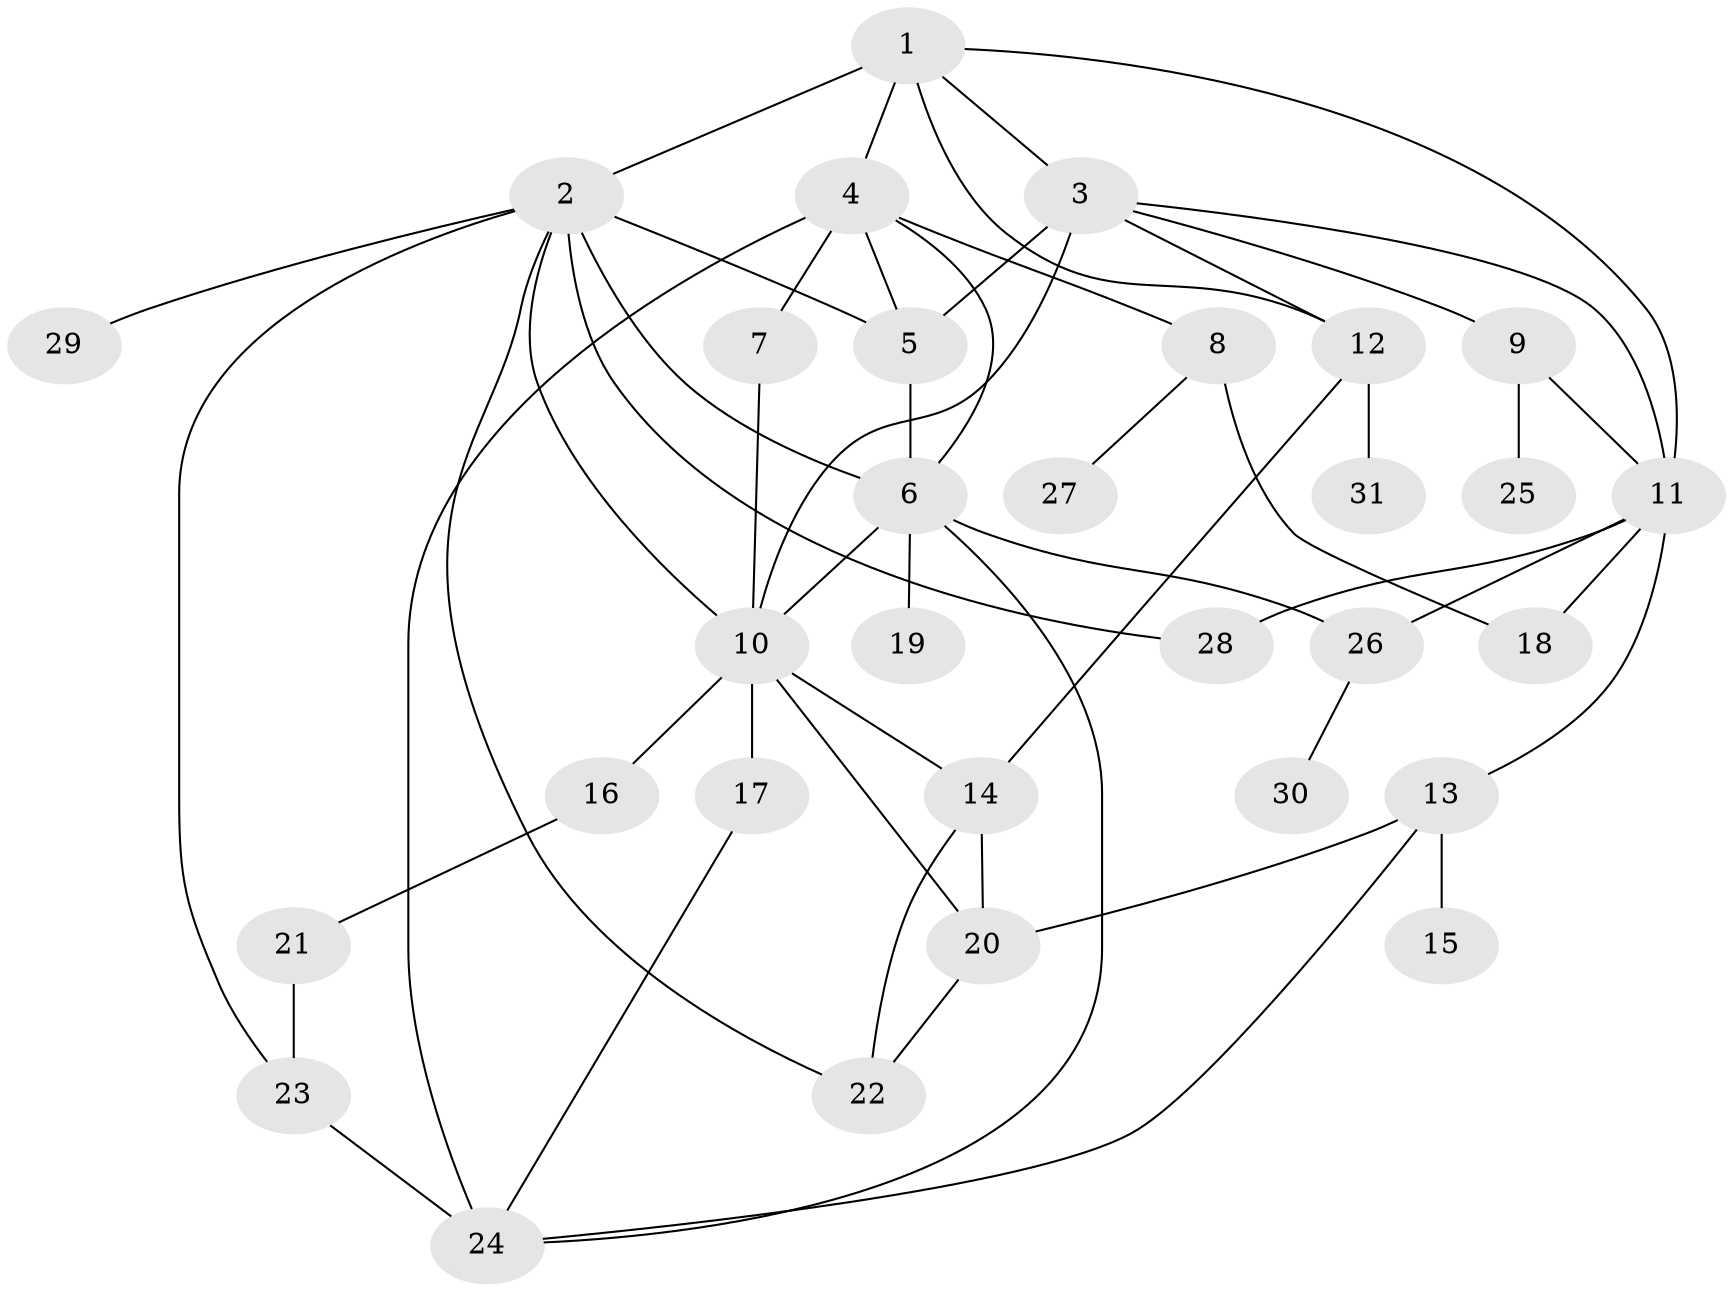 // original degree distribution, {7: 0.06451612903225806, 6: 0.04838709677419355, 5: 0.04838709677419355, 4: 0.11290322580645161, 2: 0.2903225806451613, 3: 0.22580645161290322, 1: 0.20967741935483872}
// Generated by graph-tools (version 1.1) at 2025/34/03/09/25 02:34:33]
// undirected, 31 vertices, 53 edges
graph export_dot {
graph [start="1"]
  node [color=gray90,style=filled];
  1;
  2;
  3;
  4;
  5;
  6;
  7;
  8;
  9;
  10;
  11;
  12;
  13;
  14;
  15;
  16;
  17;
  18;
  19;
  20;
  21;
  22;
  23;
  24;
  25;
  26;
  27;
  28;
  29;
  30;
  31;
  1 -- 2 [weight=1.0];
  1 -- 3 [weight=1.0];
  1 -- 4 [weight=2.0];
  1 -- 11 [weight=1.0];
  1 -- 12 [weight=1.0];
  2 -- 5 [weight=1.0];
  2 -- 6 [weight=1.0];
  2 -- 10 [weight=1.0];
  2 -- 22 [weight=1.0];
  2 -- 23 [weight=1.0];
  2 -- 28 [weight=2.0];
  2 -- 29 [weight=1.0];
  3 -- 5 [weight=2.0];
  3 -- 9 [weight=1.0];
  3 -- 10 [weight=1.0];
  3 -- 11 [weight=1.0];
  3 -- 12 [weight=1.0];
  4 -- 5 [weight=1.0];
  4 -- 6 [weight=1.0];
  4 -- 7 [weight=3.0];
  4 -- 8 [weight=1.0];
  4 -- 24 [weight=1.0];
  5 -- 6 [weight=1.0];
  6 -- 10 [weight=1.0];
  6 -- 19 [weight=1.0];
  6 -- 24 [weight=1.0];
  6 -- 26 [weight=1.0];
  7 -- 10 [weight=1.0];
  8 -- 18 [weight=1.0];
  8 -- 27 [weight=1.0];
  9 -- 11 [weight=1.0];
  9 -- 25 [weight=1.0];
  10 -- 14 [weight=1.0];
  10 -- 16 [weight=1.0];
  10 -- 17 [weight=2.0];
  10 -- 20 [weight=1.0];
  11 -- 13 [weight=1.0];
  11 -- 18 [weight=1.0];
  11 -- 26 [weight=1.0];
  11 -- 28 [weight=1.0];
  12 -- 14 [weight=1.0];
  12 -- 31 [weight=1.0];
  13 -- 15 [weight=1.0];
  13 -- 20 [weight=1.0];
  13 -- 24 [weight=1.0];
  14 -- 20 [weight=1.0];
  14 -- 22 [weight=2.0];
  16 -- 21 [weight=1.0];
  17 -- 24 [weight=1.0];
  20 -- 22 [weight=1.0];
  21 -- 23 [weight=1.0];
  23 -- 24 [weight=1.0];
  26 -- 30 [weight=1.0];
}
